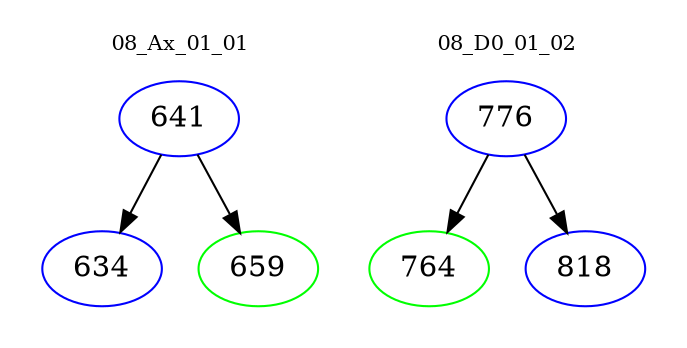 digraph{
subgraph cluster_0 {
color = white
label = "08_Ax_01_01";
fontsize=10;
T0_641 [label="641", color="blue"]
T0_641 -> T0_634 [color="black"]
T0_634 [label="634", color="blue"]
T0_641 -> T0_659 [color="black"]
T0_659 [label="659", color="green"]
}
subgraph cluster_1 {
color = white
label = "08_D0_01_02";
fontsize=10;
T1_776 [label="776", color="blue"]
T1_776 -> T1_764 [color="black"]
T1_764 [label="764", color="green"]
T1_776 -> T1_818 [color="black"]
T1_818 [label="818", color="blue"]
}
}
